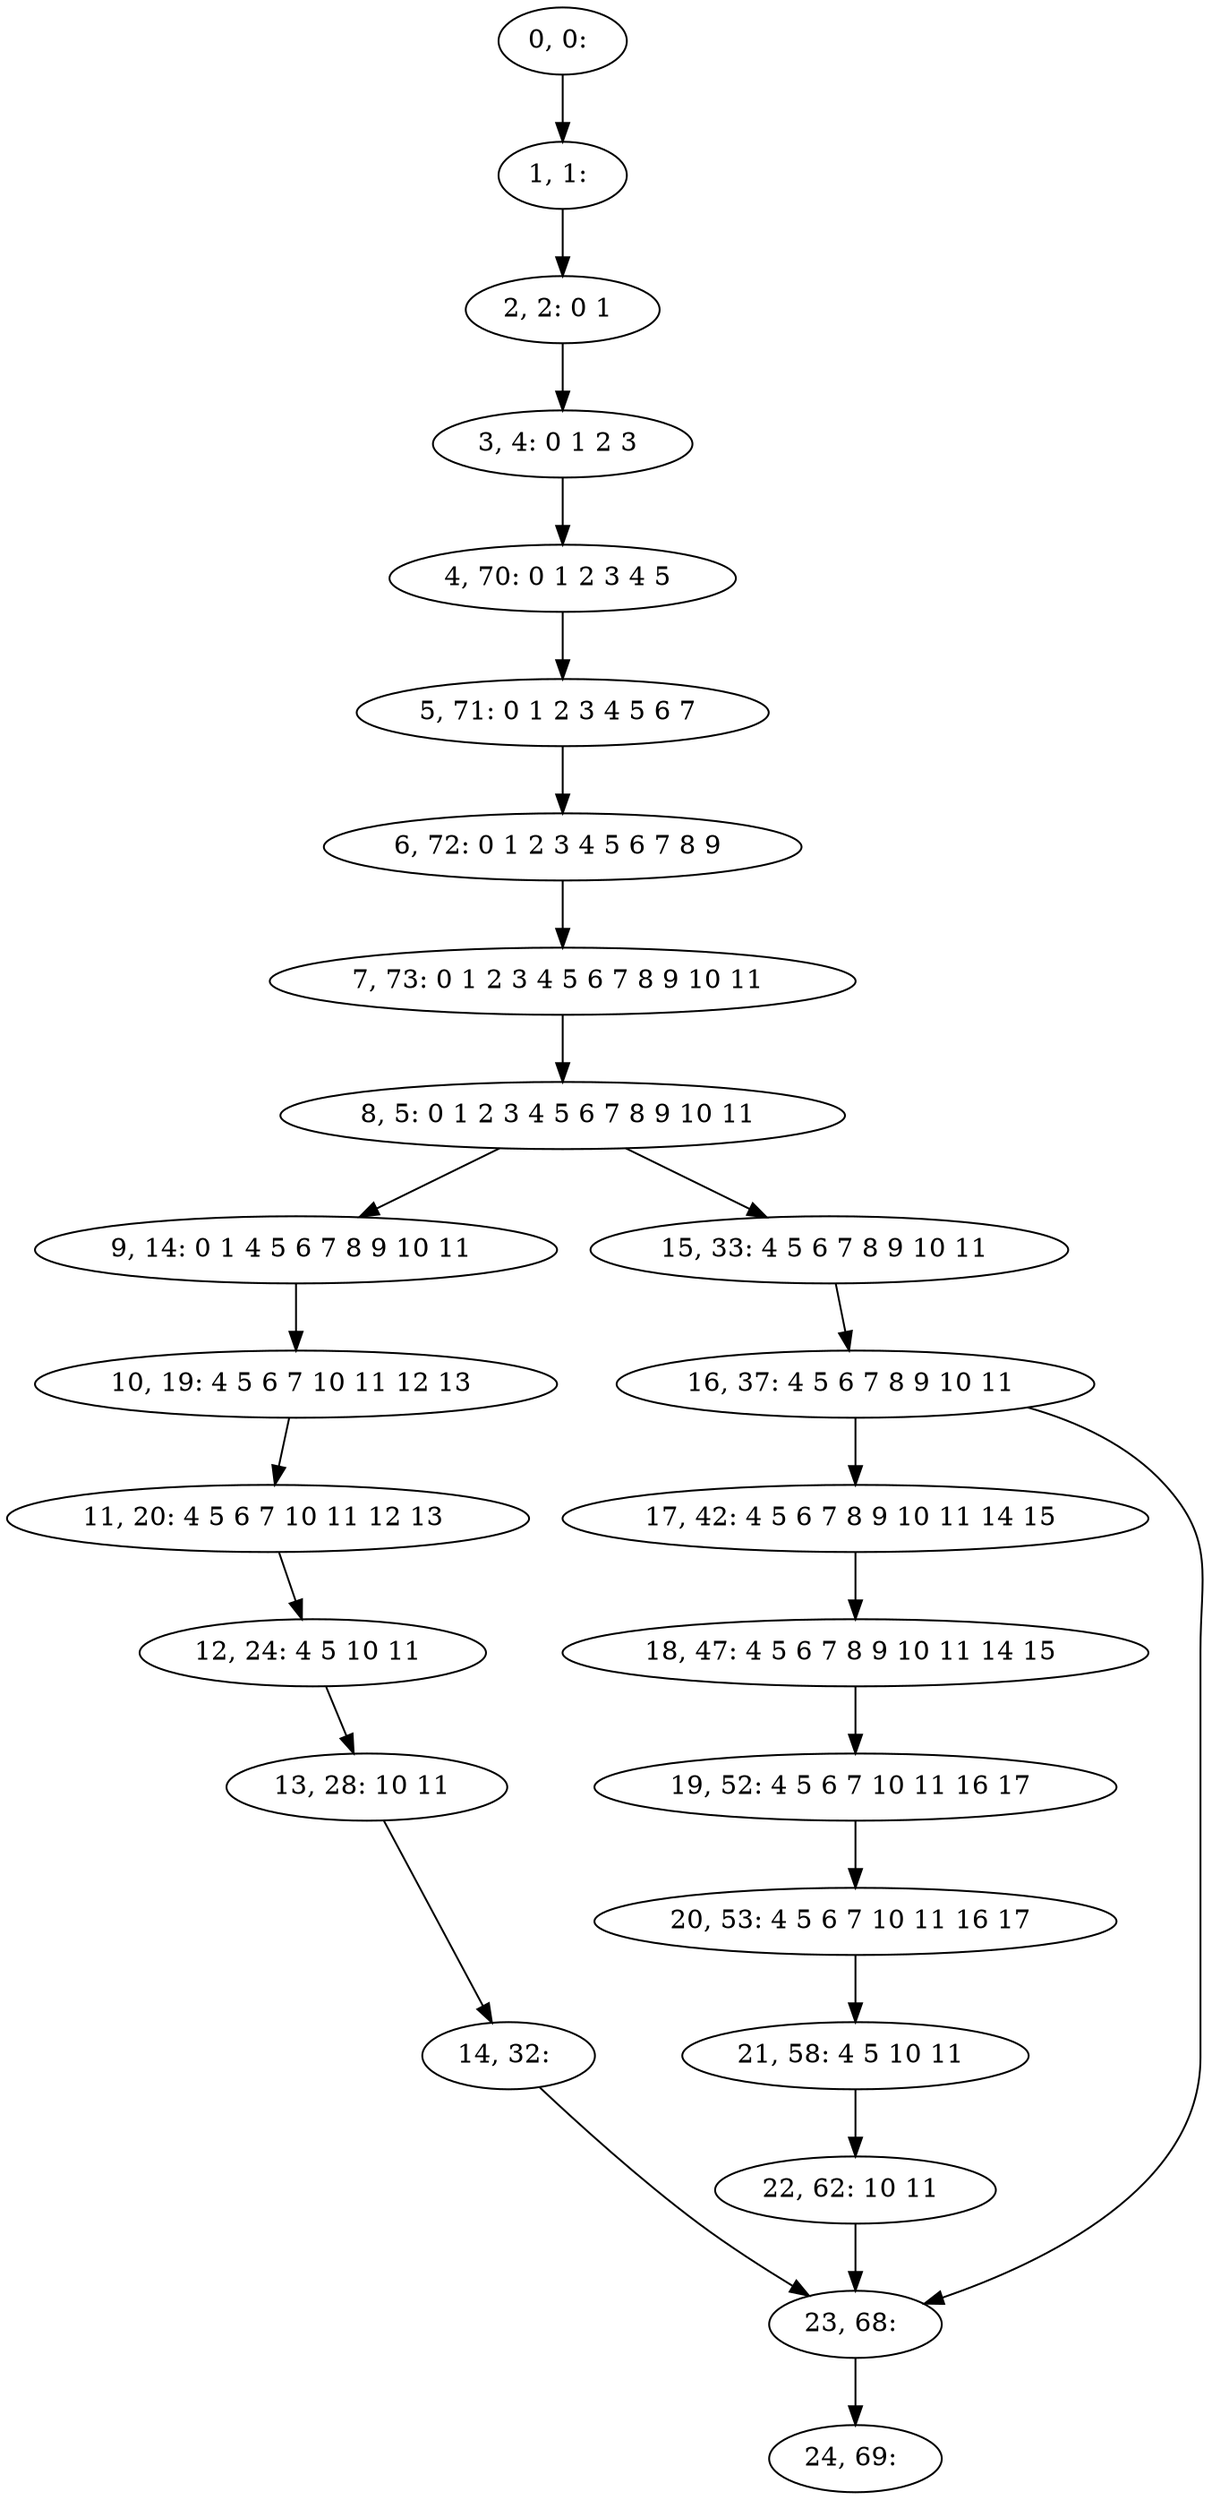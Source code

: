 digraph G {
0[label="0, 0: "];
1[label="1, 1: "];
2[label="2, 2: 0 1 "];
3[label="3, 4: 0 1 2 3 "];
4[label="4, 70: 0 1 2 3 4 5 "];
5[label="5, 71: 0 1 2 3 4 5 6 7 "];
6[label="6, 72: 0 1 2 3 4 5 6 7 8 9 "];
7[label="7, 73: 0 1 2 3 4 5 6 7 8 9 10 11 "];
8[label="8, 5: 0 1 2 3 4 5 6 7 8 9 10 11 "];
9[label="9, 14: 0 1 4 5 6 7 8 9 10 11 "];
10[label="10, 19: 4 5 6 7 10 11 12 13 "];
11[label="11, 20: 4 5 6 7 10 11 12 13 "];
12[label="12, 24: 4 5 10 11 "];
13[label="13, 28: 10 11 "];
14[label="14, 32: "];
15[label="15, 33: 4 5 6 7 8 9 10 11 "];
16[label="16, 37: 4 5 6 7 8 9 10 11 "];
17[label="17, 42: 4 5 6 7 8 9 10 11 14 15 "];
18[label="18, 47: 4 5 6 7 8 9 10 11 14 15 "];
19[label="19, 52: 4 5 6 7 10 11 16 17 "];
20[label="20, 53: 4 5 6 7 10 11 16 17 "];
21[label="21, 58: 4 5 10 11 "];
22[label="22, 62: 10 11 "];
23[label="23, 68: "];
24[label="24, 69: "];
0->1 ;
1->2 ;
2->3 ;
3->4 ;
4->5 ;
5->6 ;
6->7 ;
7->8 ;
8->9 ;
8->15 ;
9->10 ;
10->11 ;
11->12 ;
12->13 ;
13->14 ;
14->23 ;
15->16 ;
16->17 ;
16->23 ;
17->18 ;
18->19 ;
19->20 ;
20->21 ;
21->22 ;
22->23 ;
23->24 ;
}
